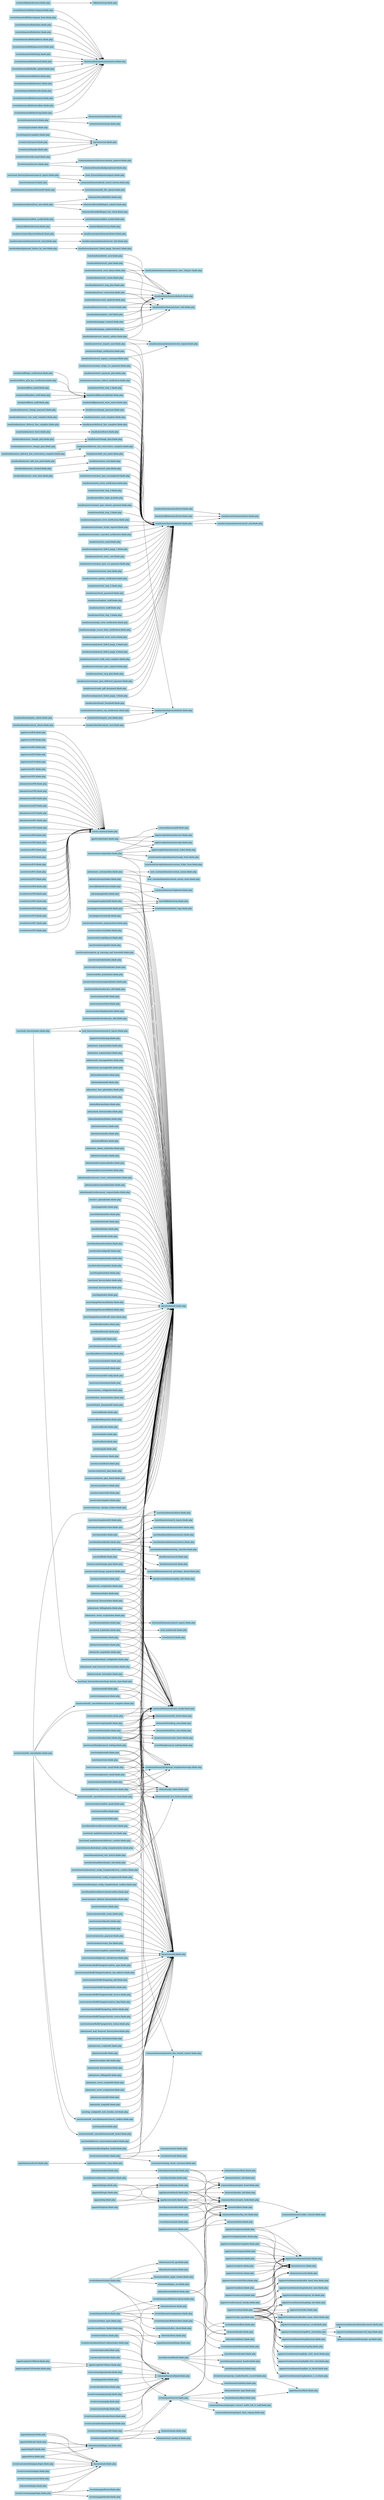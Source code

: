 digraph G { rankdir=LR; node [shape=box, style=filled, color=lightblue]; 
 "app/auth/bkcode.blade.php" -> "layouts/auth.blade.php";
 "app/auth/bkcode.blade.php" -> "elements/auth/logo_tsa.blade.php";
 "app/auth/g2fa.blade.php" -> "layouts/auth.blade.php";
 "app/auth/g2fa.blade.php" -> "elements/auth/logo_tsa.blade.php";
 "app/auth/forget.blade.php" -> "elements/auth/logo.blade.php";
 "app/auth/forget.blade.php" -> "app/layouts/auth.blade.php";
 "app/auth/signup.blade.php" -> "app/layouts/auth.blade.php";
 "app/auth/tsa.blade.php" -> "layouts/auth.blade.php";
 "app/auth/tsa.blade.php" -> "elements/auth/logo_tsa.blade.php";
 "app/auth/ip.blade.php" -> "elements/auth/logo.blade.php";
 "app/auth/ip.blade.php" -> "app/layouts/auth.blade.php";
 "app/auth/email.blade.php" -> "layouts/auth.blade.php";
 "app/auth/email.blade.php" -> "elements/auth/logo_tsa.blade.php";
 "app/auth/login.blade.php" -> "elements/auth/logo.blade.php";
 "app/auth/login.blade.php" -> "app/layouts/auth.blade.php";
 "app/receptionUrl/block.blade.php" -> "app/receptionUrl/base.blade.php";
 "app/receptionUrl/checkin.blade.php" -> "app/receptionUrl/base.blade.php";
 "app/receptionUrl/base.blade.php" -> "common/layouts/blank.blade.php";
 "app/elements/footer.blade.php" -> "app/elements/footer_isms.blade.php";
 "app/receipt/index.blade.php" -> "app/receipt/element/receipt.blade.php";
 "app/receipt/index.blade.php" -> "app/receipt/element/custom_ticket.blade.php";
 "app/receipt/index.blade.php" -> "app/receipt/element/invoice.blade.php";
 "app/receipt/index.blade.php" -> "common/layouts/pdf.blade.php";
 "app/layouts/auth.blade.php" -> "common/elements/faq_bot.blade.php";
 "app/layouts/auth.blade.php" -> "common/elements/gtm_body.blade.php";
 "app/layouts/auth.blade.php" -> "common/elements/gtm_head.blade.php";
 "app/layouts/auth.blade.php" -> "elements/flash.blade.php";
 "app/layouts/service.blade.php" -> "elements/footer.blade.php";
 "app/layouts/service.blade.php" -> "common/elements/faq_bot.blade.php";
 "app/layouts/service.blade.php" -> "elements/header.blade.php";
 "app/layouts/service.blade.php" -> "elements/flash.blade.php";
 "app/layouts/default.blade.php" -> "common/elements/gtm_body.blade.php";
 "app/layouts/default.blade.php" -> "common/elements/gtm_head.blade.php";
 "app/layouts/default.blade.php" -> "elements/footer_old.blade.php";
 "app/layouts/default.blade.php" -> "elements/header_old.blade.php";
 "app/layouts/default.blade.php" -> "common/elements/faq_bot.blade.php";
 "app/layouts/default.blade.php" -> "elements/flash.blade.php";
 "app/errors/404.blade.php" -> "errors::minimal.blade.php";
 "app/errors/500.blade.php" -> "errors::minimal.blade.php";
 "app/errors/403.blade.php" -> "errors::minimal.blade.php";
 "app/errors/429.blade.php" -> "errors::minimal.blade.php";
 "app/errors/419.blade.php" -> "errors::minimal.blade.php";
 "app/errors/401.blade.php" -> "errors::minimal.blade.php";
 "app/errors/503.blade.php" -> "errors::minimal.blade.php";
 "app/service/company.blade.php" -> "app/service/elements/style.blade.php";
 "app/service/company.blade.php" -> "layouts/service.blade.php";
 "app/service/top.blade.php" -> "app/service/elements/top/industry_case.blade.php";
 "app/service/top.blade.php" -> "app/service/elements/top/first_view.blade.php";
 "app/service/top.blade.php" -> "app/service/elements/top/function.blade.php";
 "app/service/top.blade.php" -> "app/service/elements/top/faq.blade.php";
 "app/service/top.blade.php" -> "layouts/service.blade.php";
 "app/service/top.blade.php" -> "app/service/elements/top/can_do.blade.php";
 "app/service/top.blade.php" -> "app/service/elements/top/logo_list.blade.php";
 "app/service/top.blade.php" -> "app/service/video.blade.php";
 "app/service/top.blade.php" -> "app/service/elements/btn/btn_band_white.blade.php";
 "app/service/top.blade.php" -> "app/service/elements/top/case_study.blade.php";
 "app/service/top.blade.php" -> "app/service/elements/btn/btn_band_blue.blade.php";
 "app/service/lp_top.blade.php" -> "app/service/elements/top/first_view.blade.php";
 "app/service/lp_top.blade.php" -> "app/service/elements/top/function.blade.php";
 "app/service/lp_top.blade.php" -> "app/service/elements/top/faq.blade.php";
 "app/service/lp_top.blade.php" -> "app/service/elements/top/lp/lpb_free_trial.blade.php";
 "app/service/lp_top.blade.php" -> "layouts/service.blade.php";
 "app/service/lp_top.blade.php" -> "app/service/elements/top/lp/e_ve_detail.blade.php";
 "app/service/lp_top.blade.php" -> "app/service/elements/top/can_do.blade.php";
 "app/service/lp_top.blade.php" -> "app/service/elements/top/logo_list.blade.php";
 "app/service/lp_top.blade.php" -> "app/service/video.blade.php";
 "app/service/lp_top.blade.php" -> "app/service/elements/top/lp/about_e_ve.blade.php";
 "app/service/lp_top.blade.php" -> "app/service/elements/top/case_study.blade.php";
 "app/service/lp_top.blade.php" -> "app/service/elements/btn/btn_band_white.blade.php";
 "app/service/lp_top.blade.php" -> "app/service/elements/top/lp/lp_style_sheet.blade.php";
 "app/service/about.blade.php" -> "app/service/elements/style.blade.php";
 "app/service/about.blade.php" -> "layouts/service.blade.php";
 "app/service/about.blade.php" -> "elements/security.blade.php";
 "app/service/security.blade.php" -> "app/service/elements/style.blade.php";
 "app/service/security.blade.php" -> "layouts/service.blade.php";
 "app/service/security.blade.php" -> "elements/security.blade.php";
 "app/service/privacy.blade.php" -> "common/elements/cookie_consent.blade.php";
 "app/service/privacy.blade.php" -> "app/service/elements/style.blade.php";
 "app/service/privacy.blade.php" -> "layouts/service.blade.php";
 "app/service/document_thanks.blade.php" -> "layouts/service.blade.php";
 "app/service/tokutei.blade.php" -> "app/service/elements/style.blade.php";
 "app/service/tokutei.blade.php" -> "layouts/service.blade.php";
 "app/service/sitemap.blade.php" -> "layouts/default.blade.php";
 "app/service/price.blade.php" -> "app/service/elements/style.blade.php";
 "app/service/price.blade.php" -> "layouts/service.blade.php";
 "app/service/terms.blade.php" -> "app/service/elements/style.blade.php";
 "app/service/terms.blade.php" -> "layouts/service.blade.php";
 "app/service/securityPolicy.blade.php" -> "app/service/elements/style.blade.php";
 "app/service/securityPolicy.blade.php" -> "layouts/service.blade.php";
 "app/service/inquiry/index.blade.php" -> "app/service/elements/style.blade.php";
 "app/service/inquiry/index.blade.php" -> "layouts/service.blade.php";
 "app/service/inquiry/complete.blade.php" -> "app/service/elements/style.blade.php";
 "app/service/inquiry/complete.blade.php" -> "layouts/service.blade.php";
 "app/service/elements/top/first_view.blade.php" -> "app/service/elements/form/document.blade.php";
 "app/service/elements/top/first_view.blade.php" -> "app/service/elements/top/scroll_logo.blade.php";
 "app/service/elements/top/first_view.blade.php" -> "app/service/elements/form/sign_up.blade.php";
 "emails/other/event_inquiry_customer.blade.php" -> "emails/common/elements/event_inquiry.blade.php";
 "emails/other/event_inquiry_customer.blade.php" -> "emails/other/layouts/default.blade.php";
 "emails/other/document_user.blade.php" -> "emails/other/layouts/default.blade.php";
 "emails/other/booth_threshold.blade.php" -> "emails/other/layouts/default.blade.php";
 "emails/other/reception_rep_notification.blade.php" -> "emails/other/layouts/default.blade.php";
 "emails/other/inquiry_user.blade.php" -> "emails/other/layouts/default.blade.php";
 "emails/other/elements/footer.blade.php" -> "emails/user/elements/footer.blade.php";
 "emails/admin/update_card.blade.php" -> "emails/admin/layouts/default.blade.php";
 "emails/admin/update_card.blade.php" -> "emails/admin/elements/user_info.blade.php";
 "emails/admin/user_change_payment.blade.php" -> "emails/user/change_payment.blade.php";
 "emails/admin/only_send_admin.blade.php" -> "emails/admin/layouts/default.blade.php";
 "emails/admin/only_send_admin.blade.php" -> "emails/admin/elements/user_info.blade.php";
 "emails/admin/only_send_admin.blade.php" -> "emails/admin/elements/operation_user_{$type}.blade.php";
 "emails/admin/user_sms_mail_complete.blade.php" -> "emails/user/sms_mail_complete.blade.php";
 "emails/admin/user_delivery_line_complete.blade.php" -> "emails/user/delivery_line_complete.blade.php";
 "emails/admin/user_leave.blade.php" -> "emails/user/leave.blade.php";
 "emails/admin/user_change_plan.blade.php" -> "emails/user/change_plan.blade.php";
 "emails/admin/delete_user.blade.php" -> "emails/admin/layouts/default.blade.php";
 "emails/admin/restart_plan.blade.php" -> "emails/admin/layouts/default.blade.php";
 "emails/admin/user_delivery_line_reservation_complete.blade.php" -> "emails/user/delivery_line_reservation_complete.blade.php";
 "emails/admin/reserve_change_plan.blade.php" -> "emails/user/change_plan.blade.php";
 "emails/admin/event_inquiry_admin.blade.php" -> "emails/common/elements/event_inquiry.blade.php";
 "emails/admin/event_inquiry_admin.blade.php" -> "emails/admin/layouts/default.blade.php";
 "emails/admin/document_admin.blade.php" -> "emails/other/document_user.blade.php";
 "emails/admin/page_created.blade.php" -> "emails/admin/layouts/default.blade.php";
 "emails/admin/page_created.blade.php" -> "emails/admin/elements/user_info.blade.php";
 "emails/admin/user_add_sms_point.blade.php" -> "emails/user/add_sms_point.blade.php";
 "emails/admin/event_create.blade.php" -> "emails/admin/layouts/default.blade.php";
 "emails/admin/page_updated.blade.php" -> "emails/admin/layouts/default.blade.php";
 "emails/admin/page_updated.blade.php" -> "emails/admin/elements/user_info.blade.php";
 "emails/admin/user_created.blade.php" -> "emails/user/new_user.blade.php";
 "emails/admin/start_stop_plan.blade.php" -> "emails/admin/layouts/default.blade.php";
 "emails/admin/payment_failure_by_user.blade.php" -> "emails/user/payment_failed_payjp_{$count}.blade.php";
 "emails/admin/user_start_plan.blade.php" -> "emails/user/start_plan.blade.php";
 "emails/admin/user_conversion.blade.php" -> "emails/admin/layouts/default.blade.php";
 "emails/admin/user_conversion.blade.php" -> "emails/admin/elements/user_info.blade.php";
 "emails/admin/account_updated.blade.php" -> "emails/admin/layouts/default.blade.php";
 "emails/admin/account_updated.blade.php" -> "emails/admin/elements/user_info.blade.php";
 "emails/admin/conversion_created.blade.php" -> "emails/admin/layouts/default.blade.php";
 "emails/admin/conversion_created.blade.php" -> "emails/admin/elements/user_info.blade.php";
 "emails/admin/inquiry_admin.blade.php" -> "emails/other/inquiry_user.blade.php";
 "emails/user/delivery_line_reservation_complete.blade.php" -> "emails/user/layouts/default.blade.php";
 "emails/user/customer_gmo_uncompleted.blade.php" -> "emails/user/layouts/default.blade.php";
 "emails/user/trial_step_4.blade.php" -> "emails/user/layouts/default.blade.php";
 "emails/user/auto_entry_notification.blade.php" -> "emails/user/layouts/default.blade.php";
 "emails/user/allow_login_ip.blade.php" -> "emails/user/layouts/default.blade.php";
 "emails/user/add_sms_point.blade.php" -> "emails/user/layouts/default.blade.php";
 "emails/user/new_user.blade.php" -> "emails/user/layouts/default.blade.php";
 "emails/user/customer_gmo_instant_payment.blade.php" -> "emails/user/layouts/default.blade.php";
 "emails/user/start_plan.blade.php" -> "emails/user/layouts/default.blade.php";
 "emails/user/trial_step_2.blade.php" -> "emails/user/layouts/default.blade.php";
 "emails/user/payment_error_notification.blade.php" -> "emails/user/layouts/default.blade.php";
 "emails/user/change_plan.blade.php" -> "emails/user/layouts/default.blade.php";
 "emails/user/customer_stripe_expired.blade.php" -> "emails/user/layouts/default.blade.php";
 "emails/user/customer_canceled_notification.blade.php" -> "emails/user/layouts/default.blade.php";
 "emails/user/tsa_email.blade.php" -> "emails/user/layouts/default.blade.php";
 "emails/user/payment_failed_payjp_1.blade.php" -> "emails/user/layouts/default.blade.php";
 "emails/user/event_entry_core.blade.php" -> "emails/user/layouts/default.blade.php";
 "emails/user/customer_gmo_cvs_payment.blade.php" -> "emails/user/layouts/default.blade.php";
 "emails/user/restart_plan.blade.php" -> "emails/user/layouts/default.blade.php";
 "emails/user/change_payment.blade.php" -> "emails/user/layouts/default.blade.php";
 "emails/user/tsa_update_notification.blade.php" -> "emails/user/layouts/default.blade.php";
 "emails/user/delivery_line_complete.blade.php" -> "emails/user/layouts/default.blade.php";
 "emails/user/trial_step_5.blade.php" -> "emails/user/layouts/default.blade.php";
 "emails/user/reset_password.blade.php" -> "emails/user/layouts/default.blade.php";
 "emails/user/leave.blade.php" -> "emails/user/layouts/default.blade.php";
 "emails/user/update_staff.blade.php" -> "emails/user/layouts/default.blade.php";
 "emails/user/new_staff.blade.php" -> "emails/user/layouts/default.blade.php";
 "emails/user/stripe_error_notification.blade.php" -> "emails/user/layouts/default.blade.php";
 "emails/user/trial_step_3.blade.php" -> "emails/user/layouts/default.blade.php";
 "emails/user/sms_mail_complete.blade.php" -> "emails/user/layouts/default.blade.php";
 "emails/user/page_access_limit_notification.blade.php" -> "emails/user/layouts/default.blade.php";
 "emails/user/password_reset_notice.blade.php" -> "emails/user/layouts/default.blade.php";
 "emails/user/payment_failed_payjp_2.blade.php" -> "emails/user/layouts/default.blade.php";
 "emails/user/payment_failed_payjp_4.blade.php" -> "emails/user/layouts/default.blade.php";
 "emails/user/reserve_bulk_mail_complete.blade.php" -> "emails/user/layouts/default.blade.php";
 "emails/user/customer_gmo_expired.blade.php" -> "emails/user/layouts/default.blade.php";
 "emails/user/start_stop_plan.blade.php" -> "emails/user/layouts/default.blade.php";
 "emails/user/customer_gmo_deferred_payment.blade.php" -> "emails/user/layouts/default.blade.php";
 "emails/user/create_pdf_document.blade.php" -> "emails/user/layouts/default.blade.php";
 "emails/user/event_inquiry_user.blade.php" -> "emails/common/elements/event_inquiry.blade.php";
 "emails/user/event_inquiry_user.blade.php" -> "emails/user/layouts/default.blade.php";
 "emails/user/payment_failed_payjp_3.blade.php" -> "emails/user/layouts/default.blade.php";
 "emails/user/login_notification.blade.php" -> "emails/user/layouts/default.blade.php";
 "emails/user/customer_stripe_cvs_payment.blade.php" -> "emails/user/layouts/default.blade.php";
 "emails/user/start_payment_plan.blade.php" -> "emails/user/layouts/default.blade.php";
 "emails/user/customer_edited_notification.blade.php" -> "emails/user/layouts/default.blade.php";
 "emails/user/trial_step_1.blade.php" -> "emails/user/layouts/default.blade.php";
 "emails/user/layouts/default.blade.php" -> "emails/common/elements/send_only.blade.php";
 "emails/user/layouts/default.blade.php" -> "emails/user/elements/footer.blade.php";
 "emails/common/elements/event_entry.blade.php" -> "emails/common/elements/event_info.blade.php";
 "emails/staff/tsa_g2fa_key_notification.blade.php" -> "emails/staff/layouts/default.blade.php";
 "emails/staff/tsa_email.blade.php" -> "emails/staff/layouts/default.blade.php";
 "emails/staff/update_staff.blade.php" -> "emails/staff/layouts/default.blade.php";
 "emails/staff/new_staff.blade.php" -> "emails/staff/layouts/default.blade.php";
 "emails/staff/password_reset_notice.blade.php" -> "emails/user/layouts/default.blade.php";
 "emails/staff/login_notification.blade.php" -> "emails/staff/layouts/default.blade.php";
 "emails/staff/elements/footer.blade.php" -> "emails/user/elements/footer.blade.php";
 "emails/staff/layouts/default.blade.php" -> "emails/user/layouts/default.blade.php";
 "emails/customer/layouts/default.blade.php" -> "emails/customer/elements/footer.blade.php";
 "admin/ckfinder/browser.blade.php" -> "admin/ckfinder/setup.blade.php";
 "admin/auth/login.blade.php" -> "layouts/auth.blade.php";
 "admin/mst_inquiry/index.blade.php" -> "layouts/default.blade.php";
 "admin/mst_inquiry/input.blade.php" -> "layouts/default.blade.php";
 "admin/send_mail_bounced_history/index.blade.php" -> "common/elements/iframe_modal.blade.php";
 "admin/send_mail_bounced_history/index.blade.php" -> "layouts/default.blade.php";
 "admin/send_mail_bounced_history/show.blade.php" -> "layouts/modal.blade.php";
 "admin/send_message/index.blade.php" -> "layouts/default.blade.php";
 "admin/send_message/edit.blade.php" -> "layouts/default.blade.php";
 "admin/custom_lists/index.blade.php" -> "common/elements/iframe_modal.blade.php";
 "admin/custom_lists/index.blade.php" -> "layouts/default.blade.php";
 "admin/custom_lists/show.blade.php" -> "layouts/modal.blade.php";
 "admin/payjp/index.blade.php" -> "common/elements/clipboard.blade.php";
 "admin/payjp/index.blade.php" -> "layouts/default.blade.php";
 "admin/admin/index.blade.php" -> "layouts/default.blade.php";
 "admin/admin/edit.blade.php" -> "layouts/default.blade.php";
 "admin/mst_func_plan/index.blade.php" -> "layouts/default.blade.php";
 "admin/event_script/index.blade.php" -> "common/elements/iframe_modal.blade.php";
 "admin/event_script/index.blade.php" -> "layouts/default.blade.php";
 "admin/event_script/edit.blade.php" -> "layouts/modal.blade.php";
 "admin/user/index.blade.php" -> "common/elements/iframe_modal.blade.php";
 "admin/user/index.blade.php" -> "layouts/default.blade.php";
 "admin/user/edit.blade.php" -> "layouts/modal.blade.php";
 "admin/user/introduction.blade.php" -> "layouts/default.blade.php";
 "admin/user/show.blade.php" -> "admin/layouts/modal.blade.php";
 "admin/user/plan-edit.blade.php" -> "layouts/modal.blade.php";
 "admin/kintone/index.blade.php" -> "layouts/default.blade.php";
 "admin/task_history/index.blade.php" -> "layouts/default.blade.php";
 "admin/new_custom/index.blade.php" -> "new_custom/elements/custom_memo_store.blade.php";
 "admin/new_custom/index.blade.php" -> "new_custom/elements/custom_memo.blade.php";
 "admin/new_custom/index.blade.php" -> "layouts/default.blade.php";
 "admin/dashboard/index.blade.php" -> "layouts/default.blade.php";
 "admin/elements/confirm_modal.blade.php" -> "user/elements/confirm_modal.blade.php";
 "admin/send_history/index.blade.php" -> "common/elements/iframe_modal.blade.php";
 "admin/send_history/index.blade.php" -> "layouts/default.blade.php";
 "admin/send_history/show.blade.php" -> "layouts/modal.blade.php";
 "admin/user_billing/index.blade.php" -> "common/elements/iframe_modal.blade.php";
 "admin/user_billing/index.blade.php" -> "layouts/default.blade.php";
 "admin/user_billing/edit.blade.php" -> "layouts/modal.blade.php";
 "admin/news/form.blade.php" -> "layouts/default.blade.php";
 "admin/news/index.blade.php" -> "layouts/default.blade.php";
 "admin/layouts/auth.blade.php" -> "elements/flash.blade.php";
 "admin/layouts/modal.blade.php" -> "admin/elements/flash.blade.php";
 "admin/layouts/modal.blade.php" -> "common/elements/gtm_body.blade.php";
 "admin/layouts/modal.blade.php" -> "common/elements/gtm_head.blade.php";
 "admin/layouts/default.blade.php" -> "elements/sidebar2.blade.php";
 "admin/layouts/default.blade.php" -> "elements/footer.blade.php";
 "admin/layouts/default.blade.php" -> "elements/header.blade.php";
 "admin/layouts/default.blade.php" -> "elements/flash.blade.php";
 "admin/staff/index.blade.php" -> "layouts/default.blade.php";
 "admin/mst_admin_role/index.blade.php" -> "layouts/default.blade.php";
 "admin/errors/404.blade.php" -> "errors::minimal.blade.php";
 "admin/errors/500.blade.php" -> "errors::minimal.blade.php";
 "admin/errors/403.blade.php" -> "errors::minimal.blade.php";
 "admin/errors/429.blade.php" -> "errors::minimal.blade.php";
 "admin/errors/419.blade.php" -> "errors::minimal.blade.php";
 "admin/errors/401.blade.php" -> "errors::minimal.blade.php";
 "admin/errors/503.blade.php" -> "errors::minimal.blade.php";
 "admin/mst_event_script/index.blade.php" -> "common/elements/iframe_modal.blade.php";
 "admin/mst_event_script/index.blade.php" -> "layouts/default.blade.php";
 "admin/mst_event_script/edit.blade.php" -> "layouts/modal.blade.php";
 "admin/mst_event_script/show.blade.php" -> "layouts/modal.blade.php";
 "admin/custom/index.blade.php" -> "common/elements/iframe_modal.blade.php";
 "admin/custom/index.blade.php" -> "layouts/default.blade.php";
 "admin/custom/edit.blade.php" -> "layouts/modal.blade.php";
 "admin/event/index.blade.php" -> "layouts/default.blade.php";
 "admin/site_map/index.blade.php" -> "common/elements/iframe_modal.blade.php";
 "admin/site_map/index.blade.php" -> "layouts/default.blade.php";
 "admin/site_map/edit.blade.php" -> "layouts/modal.blade.php";
 "admin/customer/index.blade.php" -> "common/elements/clipboard.blade.php";
 "admin/customer/index.blade.php" -> "layouts/default.blade.php";
 "admin/analytics/annual/index.blade.php" -> "layouts/default.blade.php";
 "admin/analytics/user/index.blade.php" -> "layouts/default.blade.php";
 "admin/analytics/count_event_customer/index.blade.php" -> "layouts/default.blade.php";
 "admin/analytics/monthly/index.blade.php" -> "layouts/default.blade.php";
 "admin/analytics/document_request/index.blade.php" -> "layouts/default.blade.php";
 "user/csv_upload/index.blade.php" -> "layouts/default.blade.php";
 "user/page/index.blade.php" -> "layouts/default.blade.php";
 "user/page/template/edit.blade.php" -> "layouts/default.blade.php";
 "user/page/template/edit.blade.php" -> "user/ckfinder/setup.blade.php";
 "user/page/template/edit.blade.php" -> "event/elements/footer_logo.blade.php";
 "user/page/custom/edit.blade.php" -> "layouts/default.blade.php";
 "user/page/custom/edit.blade.php" -> "event/elements/footer_logo.blade.php";
 "user/page/custom/tm/edit.blade.php" -> "layouts/default.blade.php";
 "user/page/custom/tm/edit.blade.php" -> "user/ckfinder/setup.blade.php";
 "user/page/custom/tm/edit.blade.php" -> "event/elements/footer_logo.blade.php";
 "user/whitelist/index.blade.php" -> "layouts/default.blade.php";
 "user/whitelist/edit.blade.php" -> "layouts/default.blade.php";
 "user/tag_config/edit_web_checkin_url.blade.php" -> "layouts/modal.blade.php";
 "user/booth/index.blade.php" -> "layouts/default.blade.php";
 "user/booth/edit.blade.php" -> "layouts/default.blade.php";
 "user/booth/monitor/index.blade.php" -> "layouts/default.blade.php";
 "user/booth/config/edit.blade.php" -> "layouts/default.blade.php";
 "user/ckfinder/browser.blade.php" -> "user/ckfinder/setup.blade.php";
 "user/sms/index.blade.php" -> "sms/elements/search_inputs.blade.php";
 "user/sms/index.blade.php" -> "common/elements/iframe_modal.blade.php";
 "user/sms/index.blade.php" -> "layouts/default.blade.php";
 "user/sms/confirm.blade.php" -> "common/elements/iframe_modal.blade.php";
 "user/sms/confirm.blade.php" -> "layouts/modal.blade.php";
 "user/sms/create.blade.php" -> "user/sms/elements/form.blade.php";
 "user/sms/create.blade.php" -> "layouts/modal.blade.php";
 "user/sms/create.blade.php" -> "common/elements/iframe_modal.blade.php";
 "user/sms/create.blade.php" -> "elements/api_token.blade.php";
 "user/sms/show.blade.php" -> "layouts/modal.blade.php";
 "user/sms/result.blade.php" -> "common/elements/iframe_modal.blade.php";
 "user/sms/result.blade.php" -> "layouts/modal.blade.php";
 "user/sms/template/index.blade.php" -> "layouts/default.blade.php";
 "user/sms/template/edit.blade.php" -> "user/sms/elements/form.blade.php";
 "user/sms/template/edit.blade.php" -> "layouts/default.blade.php";
 "user/sms/template/create.blade.php" -> "user/sms/elements/form.blade.php";
 "user/sms/template/create.blade.php" -> "layouts/default.blade.php";
 "user/mail/delivery_reservation/confirm.blade.php" -> "layouts/modal.blade.php";
 "user/mail/delivery_reservation/create.blade.php" -> "common/elements/iframe_modal.blade.php";
 "user/mail/delivery_reservation/create.blade.php" -> "layouts/modal.blade.php";
 "user/mail/delivery_reservation/create.blade.php" -> "common/elements/help/mail_template/message.blade.php";
 "user/mail/delivery_reservation/create.blade.php" -> "elements/api_token.blade.php";
 "user/introduction/index.blade.php" -> "layouts/default.blade.php";
 "user/template/index.blade.php" -> "layouts/default.blade.php";
 "user/template/edit.blade.php" -> "elements/send_test_button.blade.php";
 "user/template/edit.blade.php" -> "layouts/default.blade.php";
 "user/template/edit.blade.php" -> "elements/api_token.blade.php";
 "user/task_history/index.blade.php" -> "task_history/elements/search_inputs.blade.php";
 "user/task_history/index.blade.php" -> "layouts/default.blade.php";
 "user/task_history/index.blade.php" -> "user/task_history/elements/task_history_type.blade.php";
 "user/task_history/elements/task_history_type.blade.php" -> "common/elements/iframe_modal.blade.php";
 "user/dashboard/index.blade.php" -> "user/dashboard/elements/tg_calendar.blade.php";
 "user/dashboard/index.blade.php" -> "user/dashboard/elements/alert.blade.php";
 "user/dashboard/index.blade.php" -> "layouts/default.blade.php";
 "user/dashboard/index.blade.php" -> "user/dashboard/elements/news.blade.php";
 "user/dashboard/index.blade.php" -> "user/dashboard/elements/notice.blade.php";
 "user/elements/send_test_button.blade.php" -> "elements/send_test_button.blade.php";
 "user/elements/send_test_button.blade.php" -> "elements/api_token.blade.php";
 "user/elements/form/form_area.blade.php" -> "elements/form/field/list.blade.php";
 "user/elements/form/form_area.blade.php" -> "elements/form/field/input_submit.blade.php";
 "user/elements/form/form_area.blade.php" -> "elements/form/field/input_bot_check.blade.php";
 "user/elements/form/option_modal.blade.php" -> "common/elements/js/enter_key_invalid_submit.blade.php";
 "user/elements/download_config_template/index.blade.php" -> "common/elements/iframe_modal.blade.php";
 "user/elements/download_config_template/index.blade.php" -> "common/elements/js/enter_key_invalid_submit.blade.php";
 "user/elements/download_config_template/destroy_confirm.blade.php" -> "layouts/modal.blade.php";
 "user/elements/download_config_template/edit.blade.php" -> "layouts/modal.blade.php";
 "user/elements/download_config_template/load_confirm.blade.php" -> "layouts/modal.blade.php";
 "user/elements/customer/form/edit.blade.php" -> "user/elements/edit_file_upload.blade.php";
 "user/send_history/index.blade.php" -> "layouts/default.blade.php";
 "user/send_history/show.blade.php" -> "layouts/default.blade.php";
 "user/send_history/elements/search_inputs.blade.php" -> "send_history/elements/inputs.blade.php";
 "user/send_history/elements/search_inputs.blade.php" -> "common/elements/detail_search_button.blade.php";
 "user/logo/index.blade.php" -> "layouts/default.blade.php";
 "user/layouts/line.blade.php" -> "common/elements/gtm_body.blade.php";
 "user/layouts/line.blade.php" -> "common/elements/gtm_head.blade.php";
 "user/layouts/modal.blade.php" -> "common/elements/gtm_body.blade.php";
 "user/layouts/modal.blade.php" -> "user/elements/flash.blade.php";
 "user/layouts/modal.blade.php" -> "common/elements/gtm_head.blade.php";
 "user/layouts/default.blade.php" -> "user/elements/footer.blade.php";
 "user/layouts/default.blade.php" -> "user/elements/flash.blade.php";
 "user/layouts/default.blade.php" -> "user/elements/sidebar.blade.php";
 "user/layouts/default.blade.php" -> "user/elements/header.blade.php";
 "user/layouts/default.blade.php" -> "common/elements/faq_bot.blade.php";
 "user/layouts/default.blade.php" -> "user/elements/content_header.blade.php";
 "user/changePassword/index.blade.php" -> "layouts/default.blade.php";
 "user/changePassword/finish.blade.php" -> "layouts/default.blade.php";
 "user/changePassword/staff_index.blade.php" -> "layouts/default.blade.php";
 "user/blacklist/index.blade.php" -> "layouts/default.blade.php";
 "user/blacklist/edit.blade.php" -> "layouts/default.blade.php";
 "user/line/edit.blade.php" -> "layouts/default.blade.php";
 "user/line/history/index.blade.php" -> "line/history/result.blade.php";
 "user/line/history/index.blade.php" -> "layouts/default.blade.php";
 "user/line/history/index.blade.php" -> "line/history/search.blade.php";
 "user/line/history/show.blade.php" -> "layouts/default.blade.php";
 "user/line/deliveryList/index.blade.php" -> "layouts/default.blade.php";
 "user/line/deliveryReservation/confirm.blade.php" -> "layouts/modal.blade.php";
 "user/line/deliveryReservation/create.blade.php" -> "common/elements/iframe_modal.blade.php";
 "user/line/deliveryReservation/create.blade.php" -> "layouts/modal.blade.php";
 "user/download/index.blade.php" -> "common/elements/iframe_modal.blade.php";
 "user/download/index.blade.php" -> "layouts/default.blade.php";
 "user/download/index.blade.php" -> "download/elements/search_inputs.blade.php";
 "user/download/downloader_info.blade.php" -> "layouts/modal.blade.php";
 "user/download/downloader_info.blade.php" -> "elements/api_token.blade.php";
 "user/conversion/index.blade.php" -> "layouts/default.blade.php";
 "user/conversion/edit.blade.php" -> "layouts/default.blade.php";
 "user/conversion/editConfig.blade.php" -> "layouts/default.blade.php";
 "user/conversion/show.blade.php" -> "layouts/default.blade.php";
 "user/common_config/edit.blade.php" -> "layouts/default.blade.php";
 "user/whitelist_domain/index.blade.php" -> "layouts/default.blade.php";
 "user/whitelist_domain/edit.blade.php" -> "layouts/default.blade.php";
 "user/staff/index.blade.php" -> "layouts/default.blade.php";
 "user/staff/editKameiten.blade.php" -> "layouts/default.blade.php";
 "user/staff/edit.blade.php" -> "layouts/default.blade.php";
 "user/staff/edit.blade.php" -> "user/staff/elements/event_privileges_detail.blade.php";
 "user/tsa/bkcode.blade.php" -> "layouts/default.blade.php";
 "user/tsa/index.blade.php" -> "layouts/default.blade.php";
 "user/tsa/finish.blade.php" -> "layouts/default.blade.php";
 "user/tsa/g2fa.blade.php" -> "layouts/default.blade.php";
 "user/errors/404.blade.php" -> "errors::minimal.blade.php";
 "user/errors/500.blade.php" -> "errors::minimal.blade.php";
 "user/errors/403.blade.php" -> "errors::minimal.blade.php";
 "user/errors/429.blade.php" -> "errors::minimal.blade.php";
 "user/errors/419.blade.php" -> "errors::minimal.blade.php";
 "user/errors/401.blade.php" -> "errors::minimal.blade.php";
 "user/errors/503.blade.php" -> "errors::minimal.blade.php";
 "user/account/index.blade.php" -> "layouts/default.blade.php";
 "user/account/index.blade.php" -> "user/account/elements/plan_info.blade.php";
 "user/account/sms.blade.php" -> "layouts/default.blade.php";
 "user/account/finish.blade.php" -> "layouts/default.blade.php";
 "user/account/start_plan.blade.php" -> "layouts/default.blade.php";
 "user/account/change_plan.blade.php" -> "layouts/default.blade.php";
 "user/account/change_plan.blade.php" -> "user/account/elements/plan_info.blade.php";
 "user/account/start_plan_finish.blade.php" -> "layouts/default.blade.php";
 "user/account/change_payment.blade.php" -> "layouts/default.blade.php";
 "user/account/change_payment.blade.php" -> "user/account/elements/plan_info.blade.php";
 "user/account/leave_finish.blade.php" -> "app/elements/auth/logo.blade.php";
 "user/account/leave_finish.blade.php" -> "common/layouts/blank.blade.php";
 "user/account/leave.blade.php" -> "layouts/default.blade.php";
 "user/account/credit.blade.php" -> "layouts/default.blade.php";
 "user/send_mail/index.blade.php" -> "send_mail/result.blade.php";
 "user/send_mail/index.blade.php" -> "common/elements/iframe_modal.blade.php";
 "user/send_mail/index.blade.php" -> "layouts/default.blade.php";
 "user/send_mail/elements/send_list.blade.php" -> "common/elements/iframe_modal.blade.php";
 "user/send_mail/elements/send_list.blade.php" -> "layouts/modal.blade.php";
 "user/send_mail/elements/delivery_content.blade.php" -> "common/elements/iframe_modal.blade.php";
 "user/send_mail/elements/delivery_content.blade.php" -> "layouts/modal.blade.php";
 "user/customer_deleted_history/index.blade.php" -> "layouts/modal.blade.php";
 "user/custom/tg/calendar.blade.php" -> "common/layouts/blank.blade.php";
 "user/event/index.blade.php" -> "event/search.blade.php";
 "user/event/index.blade.php" -> "common/elements/iframe_modal.blade.php";
 "user/event/index.blade.php" -> "layouts/default.blade.php";
 "user/event/complete.blade.php" -> "layouts/default.blade.php";
 "user/event/edit.blade.php" -> "common/elements/iframe_modal.blade.php";
 "user/event/edit.blade.php" -> "elements/menu/edit_footer.blade.php";
 "user/event/edit.blade.php" -> "layouts/default.blade.php";
 "user/event/search.blade.php" -> "common/elements/detail_search_button.blade.php";
 "user/event/share.blade.php" -> "layouts/modal.blade.php";
 "user/event/payment.blade.php" -> "layouts/default.blade.php";
 "user/event/payment.blade.php" -> "common/elements/help/mail_template/message.blade.php";
 "user/event/count_checkin_tickets.blade.php" -> "layouts/default.blade.php";
 "user/event/form/index.blade.php" -> "elements/menu/edit_footer.blade.php";
 "user/event/form/index.blade.php" -> "elements/form/form_area.blade.php";
 "user/event/form/index.blade.php" -> "layouts/default.blade.php";
 "user/event/form/index.blade.php" -> "elements/menu/create_footer.blade.php";
 "user/event/form/index.blade.php" -> "elements/form/drug_area.blade.php";
 "user/event/customer_analysis/show.blade.php" -> "layouts/default.blade.php";
 "user/event/access/index.blade.php" -> "layouts/default.blade.php";
 "user/event/edit_cancel/index.blade.php" -> "common/elements/iframe_modal.blade.php";
 "user/event/edit_cancel/index.blade.php" -> "layouts/default.blade.php";
 "user/event/edit_cancel/index.blade.php" -> "user/event/edit_cancel/elements/cancel_confirm.blade.php";
 "user/event/edit_cancel/index.blade.php" -> "user/event/edit_cancel/elements/edit_footer.blade.php";
 "user/event/edit_cancel/index.blade.php" -> "user/event/edit_cancel/elements/cancel_email.blade.php";
 "user/event/edit_cancel/index.blade.php" -> "user/event/edit_cancel/elements/cancel_complete.blade.php";
 "user/event/edit_cancel/elements/cancel_email.blade.php" -> "elements/send_test_button.blade.php";
 "user/event/edit_cancel/elements/cancel_email.blade.php" -> "elements/api_token.blade.php";
 "user/event/reminder/index.blade.php" -> "common/elements/iframe_modal.blade.php";
 "user/event/reminder/index.blade.php" -> "elements/menu/edit_footer.blade.php";
 "user/event/reminder/index.blade.php" -> "layouts/default.blade.php";
 "user/event/reminder/edit.blade.php" -> "common/elements/iframe_modal.blade.php";
 "user/event/reminder/edit.blade.php" -> "layouts/modal.blade.php";
 "user/event/reminder/edit.blade.php" -> "common/elements/help/mail_template/message.blade.php";
 "user/event/reminder/edit.blade.php" -> "elements/api_token.blade.php";
 "user/event/reception/edit.blade.php" -> "common/elements/iframe_modal.blade.php";
 "user/event/reception/edit.blade.php" -> "elements/menu/edit_footer.blade.php";
 "user/event/reception/edit.blade.php" -> "layouts/default.blade.php";
 "user/event/receipt/index.blade.php" -> "app/receipt/element/receipt.blade.php";
 "user/event/receipt/index.blade.php" -> "user/event/receipt/elements/custom_ticket_form.blade.php";
 "user/event/receipt/index.blade.php" -> "app/receipt/element/invoice.blade.php";
 "user/event/receipt/index.blade.php" -> "user/event/receipt/elements/receipt_form.blade.php";
 "user/event/receipt/index.blade.php" -> "app/receipt/element/custom_ticket.blade.php";
 "user/event/receipt/index.blade.php" -> "layouts/default.blade.php";
 "user/event/receipt/layout.blade.php" -> "layouts/default.blade.php";
 "user/event/receipt/list.blade.php" -> "layouts/default.blade.php";
 "user/event/reception_qr_entering_and_leave/edit.blade.php" -> "layouts/default.blade.php";
 "user/event/ticket/index.blade.php" -> "layouts/default.blade.php";
 "user/event/thanks/index.blade.php" -> "common/elements/iframe_modal.blade.php";
 "user/event/thanks/index.blade.php" -> "elements/menu/edit_footer.blade.php";
 "user/event/thanks/index.blade.php" -> "event/thanks/cancel_waiting.blade.php";
 "user/event/thanks/index.blade.php" -> "common/elements/help/mail_template/message.blade.php";
 "user/event/thanks/index.blade.php" -> "layouts/default.blade.php";
 "user/event/thanks/index.blade.php" -> "elements/menu/create_footer.blade.php";
 "user/event/thanks/cancel_waiting.blade.php" -> "common/elements/help/mail_template/message.blade.php";
 "user/event/receptionDesk/index.blade.php" -> "layouts/default.blade.php";
 "user/event/list_print/index.blade.php" -> "layouts/default.blade.php";
 "user/event/customer/upload/index.blade.php" -> "layouts/default.blade.php";
 "user/event/invoice/invoice_edit.blade.php" -> "layouts/default.blade.php";
 "user/customer/index.blade.php" -> "customer/search.blade.php";
 "user/customer/index.blade.php" -> "common/elements/iframe_modal.blade.php";
 "user/customer/index.blade.php" -> "customer/result.blade.php";
 "user/customer/index.blade.php" -> "layouts/default.blade.php";
 "user/customer/index.blade.php" -> "customer/warning_check_customer.blade.php";
 "user/customer/confirm_email.blade.php" -> "common/elements/iframe_modal.blade.php";
 "user/customer/confirm_email.blade.php" -> "layouts/modal.blade.php";
 "user/customer/create_email.blade.php" -> "common/elements/iframe_modal.blade.php";
 "user/customer/create_email.blade.php" -> "common/elements/help/mail_template/message.blade.php";
 "user/customer/create_email.blade.php" -> "layouts/modal.blade.php";
 "user/customer/edit.blade.php" -> "layouts/default.blade.php";
 "user/customer/edit_memo.blade.php" -> "layouts/modal.blade.php";
 "user/customer/payment_email.blade.php" -> "common/elements/iframe_modal.blade.php";
 "user/customer/payment_email.blade.php" -> "common/elements/help/mail_template/message.blade.php";
 "user/customer/payment_email.blade.php" -> "layouts/modal.blade.php";
 "user/customer/booths.blade.php" -> "layouts/modal.blade.php";
 "user/customer/lottery.blade.php" -> "layouts/modal.blade.php";
 "user/customer/un_payment.blade.php" -> "layouts/modal.blade.php";
 "user/customer/show.blade.php" -> "layouts/default.blade.php";
 "user/customer/create_line.blade.php" -> "layouts/modal.blade.php";
 "user/customer/complete_email.blade.php" -> "layouts/modal.blade.php";
 "user/customer/download_config/index.blade.php" -> "common/elements/iframe_modal.blade.php";
 "user/customer/download_config/index.blade.php" -> "layouts/default.blade.php";
 "user/customer/duplicate_check/store.blade.php" -> "layouts/modal.blade.php";
 "user/customer/display/index.blade.php" -> "layouts/default.blade.php";
 "user/customer/bulkChange/reception_span.blade.php" -> "layouts/modal.blade.php";
 "user/customer/bulkChange/reception_rep_address.blade.php" -> "layouts/modal.blade.php";
 "user/customer/bulkChange/tag_add.blade.php" -> "layouts/modal.blade.php";
 "user/customer/bulkChange/delete.blade.php" -> "layouts/modal.blade.php";
 "user/customer/bulkChange/receipt_invoice.blade.php" -> "layouts/modal.blade.php";
 "user/customer/bulkChange/reception_flag.blade.php" -> "layouts/modal.blade.php";
 "user/customer/bulkChange/tag_delete.blade.php" -> "layouts/modal.blade.php";
 "user/customer/bulkChange/checkin_status.blade.php" -> "layouts/modal.blade.php";
 "user/customer/bulkChange/entry_status.blade.php" -> "layouts/modal.blade.php";
 "user/customer/invoice/invoice_edit.blade.php" -> "layouts/default.blade.php";
 "common/elements/gtm_body.blade.php" -> "common/elements/cookie_consent.blade.php";
 "livewire/user/invoice.blade.php" -> "common/elements/invoice/common_popover.blade.php";
 "livewire/user/invoice.blade.php" -> "common/elements/badge/optional.blade.php";
 "livewire/customer/qr_reader/booths_record.blade.php" -> "app/elements/flash.blade.php";
 "event/page/show.blade.php" -> "common/layouts/blank.blade.php";
 "event/calendar/show.blade.php" -> "common/layouts/blank.blade.php";
 "event/inquiry/index.blade.php" -> "layouts/event.blade.php";
 "event/inquiry/complete.blade.php" -> "layouts/event.blade.php";
 "event/elements/form.blade.php" -> "elements/theme.blade.php";
 "event/elements/form.blade.php" -> "event/elements/fields/tickets.blade.php";
 "event/elements/form.blade.php" -> "event/elements/bot_check.blade.php";
 "event/elements/form.blade.php" -> "event/elements/fields/reception.blade.php";
 "event/elements/form.blade.php" -> "event/elements/companions.blade.php";
 "event/elements/entry.blade.php" -> "elements/entry/sidebar.blade.php";
 "event/elements/entry.blade.php" -> "elements/entry/main.blade.php";
 "event/elements/main.blade.php" -> "elements/admin_apply_header.blade.php";
 "event/elements/main.blade.php" -> "elements/theme.blade.php";
 "event/elements/main.blade.php" -> "elements/form.blade.php";
 "event/elements/main.blade.php" -> "elements/display_sns.blade.php";
 "event/elements/main.blade.php" -> "elements/scroll_spy.blade.php";
 "event/elements/main.blade.php" -> "elements/reception.blade.php";
 "event/elements/flash.blade.php" -> "app/elements/flash.blade.php";
 "event/elements/fields/company.blade.php" -> "elements/fields/parts/annotation.blade.php";
 "event/elements/fields/company_kana.blade.php" -> "elements/fields/parts/annotation.blade.php";
 "event/elements/fields/tickets.blade.php" -> "event/elements/ticket/modal.blade.php";
 "event/elements/fields/date.blade.php" -> "elements/fields/parts/annotation.blade.php";
 "event/elements/fields/text.blade.php" -> "elements/fields/parts/annotation.blade.php";
 "event/elements/fields/address.blade.php" -> "elements/fields/parts/annotation.blade.php";
 "event/elements/fields/password.blade.php" -> "elements/fields/parts/annotation.blade.php";
 "event/elements/fields/zip.blade.php" -> "elements/fields/parts/annotation.blade.php";
 "event/elements/fields/email.blade.php" -> "elements/fields/parts/annotation.blade.php";
 "event/elements/fields/file_upload.blade.php" -> "elements/fields/parts/annotation.blade.php";
 "event/elements/fields/tel.blade.php" -> "elements/fields/parts/annotation.blade.php";
 "event/elements/fields/select.blade.php" -> "elements/fields/parts/annotation.blade.php";
 "event/elements/fields/radio.blade.php" -> "elements/fields/parts/annotation.blade.php";
 "event/elements/fields/textarea.blade.php" -> "elements/fields/parts/annotation.blade.php";
 "event/elements/fields/checkbox.blade.php" -> "elements/fields/parts/annotation.blade.php";
 "event/elements/fields/string.blade.php" -> "elements/fields/parts/annotation.blade.php";
 "event/layouts/auth.blade.php" -> "elements/flash.blade.php";
 "event/layouts/event.blade.php" -> "common/elements/js/input_convert_width_full_to_half.blade.php";
 "event/layouts/event.blade.php" -> "common/elements/gtm_body.blade.php";
 "event/layouts/event.blade.php" -> "common/elements/js/input_limit_regexp.blade.php";
 "event/layouts/event.blade.php" -> "event/elements/flash.blade.php";
 "event/layouts/event.blade.php" -> "elements/footer_logo.blade.php";
 "event/layouts/event.blade.php" -> "elements/header.blade.php";
 "event/line/coordination_complete.blade.php" -> "user/layouts/line.blade.php";
 "event/errors/404.blade.php" -> "errors::minimal.blade.php";
 "event/errors/500.blade.php" -> "errors::minimal.blade.php";
 "event/errors/403.blade.php" -> "errors::minimal.blade.php";
 "event/errors/429.blade.php" -> "errors::minimal.blade.php";
 "event/errors/419.blade.php" -> "errors::minimal.blade.php";
 "event/errors/401.blade.php" -> "errors::minimal.blade.php";
 "event/errors/503.blade.php" -> "errors::minimal.blade.php";
 "event/custom/gmoms/lp.blade.php" -> "common/layouts/blank.blade.php";
 "event/custom/nishinippon/login.blade.php" -> "layouts/auth.blade.php";
 "event/custom/ap/lp.blade.php" -> "common/layouts/blank.blade.php";
 "event/custom/tm/lp.blade.php" -> "common/layouts/blank.blade.php";
 "event/custom/tm/login.blade.php" -> "layouts/auth.blade.php";
 "event/custom/tm/calendar/show.blade.php" -> "common/layouts/blank.blade.php";
 "event/custom/hoshino/calendar.blade.php" -> "common/layouts/blank.blade.php";
 "event/event/cancel.blade.php" -> "layouts/event.blade.php";
 "event/event/form.blade.php" -> "elements/form.blade.php";
 "event/event/form.blade.php" -> "event/layouts/event.blade.php";
 "event/event/index.blade.php" -> "elements/start_modal_ie.blade.php";
 "event/event/index.blade.php" -> "event/layouts/event.blade.php";
 "event/event/index.blade.php" -> "elements/main.blade.php";
 "event/event/password.blade.php" -> "layouts/auth.blade.php";
 "event/event/dont_open.blade.php" -> "common/layouts/blank.blade.php";
 "event/event/dont_open.blade.php" -> "elements/theme.blade.php";
 "event/event/thanks.blade.php" -> "layouts/event.blade.php";
 "event/event/verify-email.blade.php" -> "layouts/event.blade.php";
 "event/event/adminStateConfirm/index.blade.php" -> "common/layouts/blank.blade.php";
 "event/event/mypage/edit.blade.php" -> "event/layouts/event.blade.php";
 "event/event/mypage/edit.blade.php" -> "elements/main.blade.php";
 "event/event/mypage/login.blade.php" -> "event/mypage/footer.blade.php";
 "event/event/mypage/login.blade.php" -> "event/mypage/header.blade.php";
 "event/event/mypage/login.blade.php" -> "layouts/auth.blade.php";
 "customer/qr/checkin.blade.php" -> "common/layouts/blank.blade.php";
 "customer/qr/reader.blade.php" -> "common/layouts/blank.blade.php";
 "vendor/ckfinder/browser.blade.php" -> "ckfinder/setup.blade.php";
}
